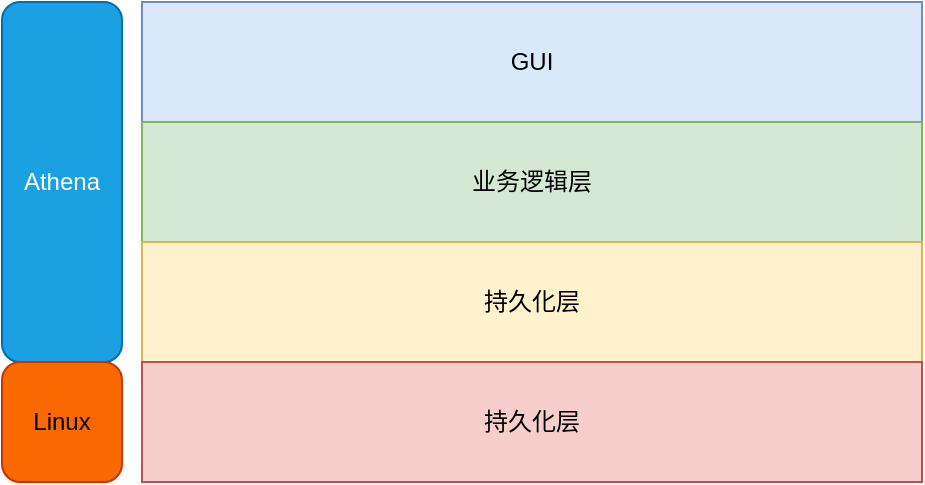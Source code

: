 <mxfile version="20.0.4" type="github">
  <diagram id="UEnn1kFBSr4Ibmp3P3HB" name="第 1 页">
    <mxGraphModel dx="1422" dy="762" grid="1" gridSize="10" guides="1" tooltips="1" connect="1" arrows="1" fold="1" page="1" pageScale="1" pageWidth="827" pageHeight="1169" math="0" shadow="0">
      <root>
        <mxCell id="0" />
        <mxCell id="1" parent="0" />
        <mxCell id="ElDdprlfaAyy8IrKMzbE-1" value="GUI" style="rounded=0;whiteSpace=wrap;html=1;fillColor=#dae8fc;strokeColor=#6c8ebf;" vertex="1" parent="1">
          <mxGeometry x="230" y="310" width="390" height="60" as="geometry" />
        </mxCell>
        <mxCell id="ElDdprlfaAyy8IrKMzbE-2" value="业务逻辑层" style="rounded=0;whiteSpace=wrap;html=1;fillColor=#d5e8d4;strokeColor=#82b366;" vertex="1" parent="1">
          <mxGeometry x="230" y="370" width="390" height="60" as="geometry" />
        </mxCell>
        <mxCell id="ElDdprlfaAyy8IrKMzbE-3" value="持久化层" style="rounded=0;whiteSpace=wrap;html=1;fillColor=#fff2cc;strokeColor=#d6b656;" vertex="1" parent="1">
          <mxGeometry x="230" y="430" width="390" height="60" as="geometry" />
        </mxCell>
        <mxCell id="ElDdprlfaAyy8IrKMzbE-4" value="持久化层" style="rounded=0;whiteSpace=wrap;html=1;fillColor=#f8cecc;strokeColor=#b85450;" vertex="1" parent="1">
          <mxGeometry x="230" y="490" width="390" height="60" as="geometry" />
        </mxCell>
        <mxCell id="ElDdprlfaAyy8IrKMzbE-5" value="Athena" style="rounded=1;whiteSpace=wrap;html=1;fillColor=#1ba1e2;fontColor=#ffffff;strokeColor=#006EAF;" vertex="1" parent="1">
          <mxGeometry x="160" y="310" width="60" height="180" as="geometry" />
        </mxCell>
        <mxCell id="ElDdprlfaAyy8IrKMzbE-6" value="Linux" style="rounded=1;whiteSpace=wrap;html=1;fillColor=#fa6800;fontColor=#000000;strokeColor=#C73500;" vertex="1" parent="1">
          <mxGeometry x="160" y="490" width="60" height="60" as="geometry" />
        </mxCell>
      </root>
    </mxGraphModel>
  </diagram>
</mxfile>
